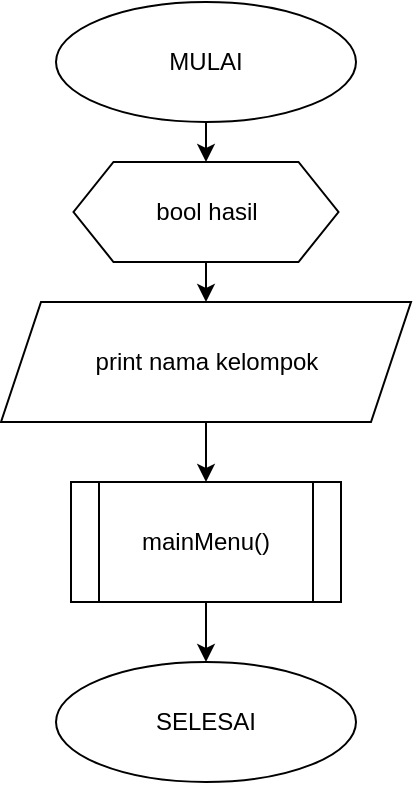 <mxfile version="20.5.3" type="device" pages="7"><diagram id="m4qCxnAmjMOHD_p8iqhK" name="main"><mxGraphModel dx="1447" dy="733" grid="1" gridSize="10" guides="1" tooltips="1" connect="1" arrows="1" fold="1" page="1" pageScale="1" pageWidth="3300" pageHeight="4681" math="0" shadow="0"><root><mxCell id="0"/><mxCell id="1" parent="0"/><mxCell id="7XMIqYnxtsC5tuYfFNtP-9" style="edgeStyle=orthogonalEdgeStyle;rounded=0;orthogonalLoop=1;jettySize=auto;html=1;exitX=0.5;exitY=1;exitDx=0;exitDy=0;entryX=0.5;entryY=0;entryDx=0;entryDy=0;" edge="1" parent="1" source="7XMIqYnxtsC5tuYfFNtP-2" target="7XMIqYnxtsC5tuYfFNtP-8"><mxGeometry relative="1" as="geometry"/></mxCell><mxCell id="7XMIqYnxtsC5tuYfFNtP-2" value="MULAI" style="ellipse;whiteSpace=wrap;html=1;" vertex="1" parent="1"><mxGeometry x="120" y="70" width="150" height="60" as="geometry"/></mxCell><mxCell id="7XMIqYnxtsC5tuYfFNtP-3" style="edgeStyle=orthogonalEdgeStyle;rounded=0;orthogonalLoop=1;jettySize=auto;html=1;exitX=0.5;exitY=1;exitDx=0;exitDy=0;" edge="1" parent="1" source="7XMIqYnxtsC5tuYfFNtP-7" target="7XMIqYnxtsC5tuYfFNtP-5"><mxGeometry relative="1" as="geometry"><mxPoint x="195" y="280" as="sourcePoint"/></mxGeometry></mxCell><mxCell id="7XMIqYnxtsC5tuYfFNtP-4" value="" style="edgeStyle=orthogonalEdgeStyle;rounded=0;orthogonalLoop=1;jettySize=auto;html=1;" edge="1" parent="1" source="7XMIqYnxtsC5tuYfFNtP-5" target="7XMIqYnxtsC5tuYfFNtP-6"><mxGeometry relative="1" as="geometry"/></mxCell><mxCell id="7XMIqYnxtsC5tuYfFNtP-5" value="mainMenu()" style="shape=process;whiteSpace=wrap;html=1;backgroundOutline=1;" vertex="1" parent="1"><mxGeometry x="127.5" y="310" width="135" height="60" as="geometry"/></mxCell><mxCell id="7XMIqYnxtsC5tuYfFNtP-6" value="SELESAI" style="ellipse;whiteSpace=wrap;html=1;" vertex="1" parent="1"><mxGeometry x="120" y="400" width="150" height="60" as="geometry"/></mxCell><mxCell id="7XMIqYnxtsC5tuYfFNtP-7" value="print nama kelompok" style="shape=parallelogram;perimeter=parallelogramPerimeter;whiteSpace=wrap;html=1;fixedSize=1;" vertex="1" parent="1"><mxGeometry x="92.5" y="220" width="205" height="60" as="geometry"/></mxCell><mxCell id="7XMIqYnxtsC5tuYfFNtP-10" style="edgeStyle=orthogonalEdgeStyle;rounded=0;orthogonalLoop=1;jettySize=auto;html=1;exitX=0.5;exitY=1;exitDx=0;exitDy=0;entryX=0.5;entryY=0;entryDx=0;entryDy=0;" edge="1" parent="1" source="7XMIqYnxtsC5tuYfFNtP-8" target="7XMIqYnxtsC5tuYfFNtP-7"><mxGeometry relative="1" as="geometry"/></mxCell><mxCell id="7XMIqYnxtsC5tuYfFNtP-8" value="bool hasil" style="shape=hexagon;perimeter=hexagonPerimeter2;whiteSpace=wrap;html=1;fixedSize=1;" vertex="1" parent="1"><mxGeometry x="128.75" y="150" width="132.5" height="50" as="geometry"/></mxCell></root></mxGraphModel></diagram><diagram id="DWNuMwTIbBCYkpLhnA6A" name="mainMenu"><mxGraphModel dx="1085" dy="550" grid="1" gridSize="10" guides="1" tooltips="1" connect="1" arrows="1" fold="1" page="1" pageScale="1" pageWidth="3300" pageHeight="4681" math="0" shadow="0"><root><mxCell id="0"/><mxCell id="1" parent="0"/><mxCell id="QQ84fX7_zOOAbB67SHs3-1" style="edgeStyle=orthogonalEdgeStyle;rounded=0;orthogonalLoop=1;jettySize=auto;html=1;exitX=0.5;exitY=1;exitDx=0;exitDy=0;entryX=0.5;entryY=0;entryDx=0;entryDy=0;" edge="1" parent="1" source="QQ84fX7_zOOAbB67SHs3-2" target="QQ84fX7_zOOAbB67SHs3-4"><mxGeometry relative="1" as="geometry"/></mxCell><mxCell id="QQ84fX7_zOOAbB67SHs3-2" value="mainMenu" style="ellipse;whiteSpace=wrap;html=1;" vertex="1" parent="1"><mxGeometry x="570" y="350" width="150" height="60" as="geometry"/></mxCell><mxCell id="QQ84fX7_zOOAbB67SHs3-3" style="edgeStyle=orthogonalEdgeStyle;rounded=0;orthogonalLoop=1;jettySize=auto;html=1;exitX=0.5;exitY=1;exitDx=0;exitDy=0;entryX=0.5;entryY=0;entryDx=0;entryDy=0;" edge="1" parent="1" source="QQ84fX7_zOOAbB67SHs3-4" target="QQ84fX7_zOOAbB67SHs3-43"><mxGeometry relative="1" as="geometry"><mxPoint x="645" y="490" as="targetPoint"/></mxGeometry></mxCell><mxCell id="QQ84fX7_zOOAbB67SHs3-4" value="&lt;div&gt;int&amp;nbsp; pilihan,read&lt;br&gt;&lt;/div&gt;&lt;div&gt;char string&lt;br&gt;&lt;/div&gt;" style="shape=hexagon;perimeter=hexagonPerimeter2;whiteSpace=wrap;html=1;fixedSize=1;" vertex="1" parent="1"><mxGeometry x="557.5" y="430" width="175" height="40" as="geometry"/></mxCell><mxCell id="QQ84fX7_zOOAbB67SHs3-5" style="edgeStyle=orthogonalEdgeStyle;rounded=0;orthogonalLoop=1;jettySize=auto;html=1;exitX=0.5;exitY=1;exitDx=0;exitDy=0;entryX=0.5;entryY=0;entryDx=0;entryDy=0;" edge="1" parent="1" source="QQ84fX7_zOOAbB67SHs3-43" target="QQ84fX7_zOOAbB67SHs3-44"><mxGeometry relative="1" as="geometry"><mxPoint x="645" y="530" as="sourcePoint"/><mxPoint x="645" y="560" as="targetPoint"/></mxGeometry></mxCell><mxCell id="QQ84fX7_zOOAbB67SHs3-22" style="edgeStyle=orthogonalEdgeStyle;rounded=0;orthogonalLoop=1;jettySize=auto;html=1;exitX=0;exitY=0.5;exitDx=0;exitDy=0;entryX=0;entryY=0.5;entryDx=0;entryDy=0;endArrow=classic;endFill=1;" edge="1" parent="1" source="QQ84fX7_zOOAbB67SHs3-25" target="QQ84fX7_zOOAbB67SHs3-43"><mxGeometry relative="1" as="geometry"><Array as="points"><mxPoint x="540" y="985"/><mxPoint x="540" y="515"/></Array><mxPoint x="595" y="510" as="targetPoint"/></mxGeometry></mxCell><mxCell id="QQ84fX7_zOOAbB67SHs3-23" value="true" style="edgeLabel;html=1;align=center;verticalAlign=middle;resizable=0;points=[];" vertex="1" connectable="0" parent="QQ84fX7_zOOAbB67SHs3-22"><mxGeometry x="0.025" y="1" relative="1" as="geometry"><mxPoint as="offset"/></mxGeometry></mxCell><mxCell id="QQ84fX7_zOOAbB67SHs3-24" style="edgeStyle=orthogonalEdgeStyle;rounded=0;orthogonalLoop=1;jettySize=auto;html=1;exitX=1;exitY=0.5;exitDx=0;exitDy=0;entryX=0;entryY=0.5;entryDx=0;entryDy=0;" edge="1" parent="1" source="QQ84fX7_zOOAbB67SHs3-25" target="QQ84fX7_zOOAbB67SHs3-27"><mxGeometry relative="1" as="geometry"><mxPoint x="765" y="995" as="targetPoint"/></mxGeometry></mxCell><mxCell id="QQ84fX7_zOOAbB67SHs3-25" value="while read == 1" style="rhombus;whiteSpace=wrap;html=1;" vertex="1" parent="1"><mxGeometry x="570" y="960" width="150" height="50" as="geometry"/></mxCell><mxCell id="QQ84fX7_zOOAbB67SHs3-26" style="edgeStyle=orthogonalEdgeStyle;rounded=0;orthogonalLoop=1;jettySize=auto;html=1;exitX=1;exitY=0.5;exitDx=0;exitDy=0;" edge="1" parent="1" source="QQ84fX7_zOOAbB67SHs3-27" target="QQ84fX7_zOOAbB67SHs3-28"><mxGeometry relative="1" as="geometry"/></mxCell><mxCell id="QQ84fX7_zOOAbB67SHs3-27" value="print terima kasih" style="shape=parallelogram;perimeter=parallelogramPerimeter;whiteSpace=wrap;html=1;fixedSize=1;fontSize=11;" vertex="1" parent="1"><mxGeometry x="745" y="965" width="140" height="40" as="geometry"/></mxCell><mxCell id="QQ84fX7_zOOAbB67SHs3-28" value="SELESAI " style="ellipse;whiteSpace=wrap;html=1;" vertex="1" parent="1"><mxGeometry x="925" y="962.5" width="90" height="45" as="geometry"/></mxCell><mxCell id="QQ84fX7_zOOAbB67SHs3-35" value="" style="edgeStyle=orthogonalEdgeStyle;rounded=0;orthogonalLoop=1;jettySize=auto;html=1;exitX=0.5;exitY=1;exitDx=0;exitDy=0;" edge="1" parent="1" source="QQ84fX7_zOOAbB67SHs3-44" target="QQ84fX7_zOOAbB67SHs3-40"><mxGeometry relative="1" as="geometry"><mxPoint x="645" y="780" as="sourcePoint"/></mxGeometry></mxCell><mxCell id="QQ84fX7_zOOAbB67SHs3-39" value="" style="edgeStyle=orthogonalEdgeStyle;rounded=0;orthogonalLoop=1;jettySize=auto;html=1;endArrow=classic;endFill=1;exitX=0.5;exitY=1;exitDx=0;exitDy=0;" edge="1" parent="1" source="QQ84fX7_zOOAbB67SHs3-49" target="QQ84fX7_zOOAbB67SHs3-42"><mxGeometry relative="1" as="geometry"/></mxCell><mxCell id="QQ84fX7_zOOAbB67SHs3-47" style="edgeStyle=orthogonalEdgeStyle;rounded=0;orthogonalLoop=1;jettySize=auto;html=1;exitX=0.5;exitY=1;exitDx=0;exitDy=0;" edge="1" parent="1" source="QQ84fX7_zOOAbB67SHs3-40" target="QQ84fX7_zOOAbB67SHs3-46"><mxGeometry relative="1" as="geometry"/></mxCell><mxCell id="QQ84fX7_zOOAbB67SHs3-40" value="palindromString()" style="shape=process;whiteSpace=wrap;html=1;backgroundOutline=1;" vertex="1" parent="1"><mxGeometry x="573.75" y="650" width="142.5" height="40" as="geometry"/></mxCell><mxCell id="QQ84fX7_zOOAbB67SHs3-41" style="edgeStyle=orthogonalEdgeStyle;rounded=0;orthogonalLoop=1;jettySize=auto;html=1;exitX=0.5;exitY=1;exitDx=0;exitDy=0;entryX=0.5;entryY=0;entryDx=0;entryDy=0;endArrow=classic;endFill=1;" edge="1" parent="1" source="QQ84fX7_zOOAbB67SHs3-42" target="QQ84fX7_zOOAbB67SHs3-25"><mxGeometry relative="1" as="geometry"/></mxCell><mxCell id="QQ84fX7_zOOAbB67SHs3-42" value="ulang()" style="shape=process;whiteSpace=wrap;html=1;backgroundOutline=1;" vertex="1" parent="1"><mxGeometry x="583.75" y="900" width="120" height="40" as="geometry"/></mxCell><mxCell id="QQ84fX7_zOOAbB67SHs3-43" value="int letterFrequency" style="shape=hexagon;perimeter=hexagonPerimeter2;whiteSpace=wrap;html=1;fixedSize=1;" vertex="1" parent="1"><mxGeometry x="580" y="490" width="130" height="50" as="geometry"/></mxCell><mxCell id="QQ84fX7_zOOAbB67SHs3-44" value="input kata" style="shape=parallelogram;perimeter=parallelogramPerimeter;whiteSpace=wrap;html=1;fixedSize=1;" vertex="1" parent="1"><mxGeometry x="585" y="580" width="120" height="40" as="geometry"/></mxCell><mxCell id="QQ84fX7_zOOAbB67SHs3-50" style="edgeStyle=orthogonalEdgeStyle;rounded=0;orthogonalLoop=1;jettySize=auto;html=1;exitX=0.5;exitY=1;exitDx=0;exitDy=0;entryX=0.5;entryY=0;entryDx=0;entryDy=0;" edge="1" parent="1" source="QQ84fX7_zOOAbB67SHs3-45" target="QQ84fX7_zOOAbB67SHs3-49"><mxGeometry relative="1" as="geometry"/></mxCell><mxCell id="QQ84fX7_zOOAbB67SHs3-45" value="display()" style="shape=process;whiteSpace=wrap;html=1;backgroundOutline=1;" vertex="1" parent="1"><mxGeometry x="573.75" y="770" width="142.5" height="40" as="geometry"/></mxCell><mxCell id="QQ84fX7_zOOAbB67SHs3-48" style="edgeStyle=orthogonalEdgeStyle;rounded=0;orthogonalLoop=1;jettySize=auto;html=1;exitX=0.5;exitY=1;exitDx=0;exitDy=0;entryX=0.5;entryY=0;entryDx=0;entryDy=0;" edge="1" parent="1" source="QQ84fX7_zOOAbB67SHs3-46" target="QQ84fX7_zOOAbB67SHs3-45"><mxGeometry relative="1" as="geometry"/></mxCell><mxCell id="QQ84fX7_zOOAbB67SHs3-46" value="frequency()" style="shape=process;whiteSpace=wrap;html=1;backgroundOutline=1;" vertex="1" parent="1"><mxGeometry x="573.75" y="710" width="142.5" height="40" as="geometry"/></mxCell><mxCell id="QQ84fX7_zOOAbB67SHs3-49" value="print program sukses!" style="shape=parallelogram;perimeter=parallelogramPerimeter;whiteSpace=wrap;html=1;fixedSize=1;fontSize=11;" vertex="1" parent="1"><mxGeometry x="573.75" y="830" width="140" height="40" as="geometry"/></mxCell></root></mxGraphModel></diagram><diagram id="ITVAq3CJmYl3esUvlbvm" name="palindrom"><mxGraphModel dx="1335" dy="677" grid="1" gridSize="10" guides="1" tooltips="1" connect="1" arrows="1" fold="1" page="1" pageScale="1" pageWidth="3300" pageHeight="4681" math="0" shadow="0"><root><mxCell id="0"/><mxCell id="1" parent="0"/><mxCell id="mZUHtoUENQAZB4Vi0F57-3" style="edgeStyle=orthogonalEdgeStyle;rounded=0;orthogonalLoop=1;jettySize=auto;html=1;exitX=0.5;exitY=1;exitDx=0;exitDy=0;entryX=0.5;entryY=0;entryDx=0;entryDy=0;" edge="1" parent="1" source="mZUHtoUENQAZB4Vi0F57-1" target="mZUHtoUENQAZB4Vi0F57-2"><mxGeometry relative="1" as="geometry"/></mxCell><mxCell id="mZUHtoUENQAZB4Vi0F57-1" value="palindrom" style="ellipse;whiteSpace=wrap;html=1;" vertex="1" parent="1"><mxGeometry x="380" y="190" width="110" height="40" as="geometry"/></mxCell><mxCell id="mZUHtoUENQAZB4Vi0F57-5" value="" style="edgeStyle=orthogonalEdgeStyle;rounded=0;orthogonalLoop=1;jettySize=auto;html=1;" edge="1" parent="1" source="mZUHtoUENQAZB4Vi0F57-2" target="mZUHtoUENQAZB4Vi0F57-4"><mxGeometry relative="1" as="geometry"/></mxCell><mxCell id="mZUHtoUENQAZB4Vi0F57-2" value="int len, middle, salah" style="shape=hexagon;perimeter=hexagonPerimeter2;whiteSpace=wrap;html=1;fixedSize=1;" vertex="1" parent="1"><mxGeometry x="360" y="250" width="150" height="40" as="geometry"/></mxCell><mxCell id="mZUHtoUENQAZB4Vi0F57-7" style="edgeStyle=orthogonalEdgeStyle;rounded=0;orthogonalLoop=1;jettySize=auto;html=1;exitX=0.5;exitY=1;exitDx=0;exitDy=0;entryX=0.5;entryY=0;entryDx=0;entryDy=0;" edge="1" parent="1" source="mZUHtoUENQAZB4Vi0F57-4" target="mZUHtoUENQAZB4Vi0F57-6"><mxGeometry relative="1" as="geometry"/></mxCell><mxCell id="mZUHtoUENQAZB4Vi0F57-4" value="&lt;div&gt;len = strlen(string)&lt;/div&gt;&lt;div&gt;middle = len / 2&lt;br&gt;&lt;/div&gt;" style="rounded=0;whiteSpace=wrap;html=1;" vertex="1" parent="1"><mxGeometry x="375" y="310" width="120" height="40" as="geometry"/></mxCell><mxCell id="mZUHtoUENQAZB4Vi0F57-8" style="edgeStyle=orthogonalEdgeStyle;rounded=0;orthogonalLoop=1;jettySize=auto;html=1;exitX=0.5;exitY=1;exitDx=0;exitDy=0;entryX=0.5;entryY=0;entryDx=0;entryDy=0;" edge="1" parent="1" source="mZUHtoUENQAZB4Vi0F57-6" target="mZUHtoUENQAZB4Vi0F57-9"><mxGeometry relative="1" as="geometry"><mxPoint x="435" y="490" as="targetPoint"/></mxGeometry></mxCell><mxCell id="mZUHtoUENQAZB4Vi0F57-10" value="true" style="edgeLabel;html=1;align=center;verticalAlign=middle;resizable=0;points=[];" vertex="1" connectable="0" parent="mZUHtoUENQAZB4Vi0F57-8"><mxGeometry x="-0.102" relative="1" as="geometry"><mxPoint as="offset"/></mxGeometry></mxCell><mxCell id="mZUHtoUENQAZB4Vi0F57-27" style="edgeStyle=orthogonalEdgeStyle;rounded=0;orthogonalLoop=1;jettySize=auto;html=1;exitX=0;exitY=0.5;exitDx=0;exitDy=0;entryX=0;entryY=0.5;entryDx=0;entryDy=0;" edge="1" parent="1" source="mZUHtoUENQAZB4Vi0F57-6" target="mZUHtoUENQAZB4Vi0F57-25"><mxGeometry relative="1" as="geometry"><Array as="points"><mxPoint x="310" y="405"/><mxPoint x="310" y="650"/></Array></mxGeometry></mxCell><mxCell id="mZUHtoUENQAZB4Vi0F57-29" value="false" style="edgeLabel;html=1;align=center;verticalAlign=middle;resizable=0;points=[];" vertex="1" connectable="0" parent="mZUHtoUENQAZB4Vi0F57-27"><mxGeometry x="-0.613" relative="1" as="geometry"><mxPoint as="offset"/></mxGeometry></mxCell><mxCell id="mZUHtoUENQAZB4Vi0F57-6" value="for(int i = 0; i &amp;lt; strlen(string);i++)" style="rhombus;whiteSpace=wrap;html=1;" vertex="1" parent="1"><mxGeometry x="326.25" y="370" width="217.5" height="70" as="geometry"/></mxCell><mxCell id="mZUHtoUENQAZB4Vi0F57-12" value="" style="edgeStyle=orthogonalEdgeStyle;rounded=0;orthogonalLoop=1;jettySize=auto;html=1;" edge="1" parent="1" source="mZUHtoUENQAZB4Vi0F57-9" target="mZUHtoUENQAZB4Vi0F57-11"><mxGeometry relative="1" as="geometry"/></mxCell><mxCell id="mZUHtoUENQAZB4Vi0F57-24" value="no" style="edgeLabel;html=1;align=center;verticalAlign=middle;resizable=0;points=[];" vertex="1" connectable="0" parent="mZUHtoUENQAZB4Vi0F57-12"><mxGeometry x="-0.033" relative="1" as="geometry"><mxPoint as="offset"/></mxGeometry></mxCell><mxCell id="mZUHtoUENQAZB4Vi0F57-28" style="edgeStyle=orthogonalEdgeStyle;rounded=0;orthogonalLoop=1;jettySize=auto;html=1;exitX=0;exitY=0.5;exitDx=0;exitDy=0;entryX=0;entryY=0.5;entryDx=0;entryDy=0;" edge="1" parent="1" source="mZUHtoUENQAZB4Vi0F57-9" target="mZUHtoUENQAZB4Vi0F57-25"><mxGeometry relative="1" as="geometry"><Array as="points"><mxPoint x="310" y="490"/><mxPoint x="310" y="650"/></Array></mxGeometry></mxCell><mxCell id="mZUHtoUENQAZB4Vi0F57-30" value="yes" style="edgeLabel;html=1;align=center;verticalAlign=middle;resizable=0;points=[];" vertex="1" connectable="0" parent="mZUHtoUENQAZB4Vi0F57-28"><mxGeometry x="-0.8" y="-2" relative="1" as="geometry"><mxPoint as="offset"/></mxGeometry></mxCell><mxCell id="mZUHtoUENQAZB4Vi0F57-9" value="&amp;nbsp;if( i == middle-1)" style="rhombus;whiteSpace=wrap;html=1;" vertex="1" parent="1"><mxGeometry x="356.25" y="470" width="153.75" height="40" as="geometry"/></mxCell><mxCell id="mZUHtoUENQAZB4Vi0F57-14" style="edgeStyle=orthogonalEdgeStyle;rounded=0;orthogonalLoop=1;jettySize=auto;html=1;exitX=0.5;exitY=1;exitDx=0;exitDy=0;entryX=0.5;entryY=0;entryDx=0;entryDy=0;" edge="1" parent="1" source="mZUHtoUENQAZB4Vi0F57-11" target="mZUHtoUENQAZB4Vi0F57-13"><mxGeometry relative="1" as="geometry"/></mxCell><mxCell id="mZUHtoUENQAZB4Vi0F57-19" value="yes" style="edgeLabel;html=1;align=center;verticalAlign=middle;resizable=0;points=[];" vertex="1" connectable="0" parent="mZUHtoUENQAZB4Vi0F57-14"><mxGeometry x="-0.227" y="-1" relative="1" as="geometry"><mxPoint as="offset"/></mxGeometry></mxCell><mxCell id="mZUHtoUENQAZB4Vi0F57-18" style="edgeStyle=orthogonalEdgeStyle;rounded=0;orthogonalLoop=1;jettySize=auto;html=1;exitX=1;exitY=0.5;exitDx=0;exitDy=0;entryX=0;entryY=0.5;entryDx=0;entryDy=0;" edge="1" parent="1" source="mZUHtoUENQAZB4Vi0F57-11" target="mZUHtoUENQAZB4Vi0F57-15"><mxGeometry relative="1" as="geometry"><Array as="points"><mxPoint x="790" y="490"/><mxPoint x="790" y="490"/></Array></mxGeometry></mxCell><mxCell id="mZUHtoUENQAZB4Vi0F57-21" value="no" style="edgeLabel;html=1;align=center;verticalAlign=middle;resizable=0;points=[];" vertex="1" connectable="0" parent="mZUHtoUENQAZB4Vi0F57-18"><mxGeometry x="-0.11" relative="1" as="geometry"><mxPoint as="offset"/></mxGeometry></mxCell><mxCell id="mZUHtoUENQAZB4Vi0F57-11" value="if(string[i] != string[len-1])" style="rhombus;whiteSpace=wrap;html=1;" vertex="1" parent="1"><mxGeometry x="570" y="465" width="200" height="50" as="geometry"/></mxCell><mxCell id="mZUHtoUENQAZB4Vi0F57-22" style="edgeStyle=orthogonalEdgeStyle;rounded=0;orthogonalLoop=1;jettySize=auto;html=1;exitX=1;exitY=0.5;exitDx=0;exitDy=0;entryX=0.5;entryY=1;entryDx=0;entryDy=0;" edge="1" parent="1" source="mZUHtoUENQAZB4Vi0F57-13" target="mZUHtoUENQAZB4Vi0F57-15"><mxGeometry relative="1" as="geometry"/></mxCell><mxCell id="mZUHtoUENQAZB4Vi0F57-13" value="salah++" style="rounded=0;whiteSpace=wrap;html=1;" vertex="1" parent="1"><mxGeometry x="625" y="560" width="90" height="30" as="geometry"/></mxCell><mxCell id="mZUHtoUENQAZB4Vi0F57-23" style="edgeStyle=orthogonalEdgeStyle;rounded=0;orthogonalLoop=1;jettySize=auto;html=1;exitX=0.5;exitY=0;exitDx=0;exitDy=0;entryX=1;entryY=0.5;entryDx=0;entryDy=0;" edge="1" parent="1" source="mZUHtoUENQAZB4Vi0F57-15" target="mZUHtoUENQAZB4Vi0F57-6"><mxGeometry relative="1" as="geometry"/></mxCell><mxCell id="mZUHtoUENQAZB4Vi0F57-15" value="len--" style="rounded=0;whiteSpace=wrap;html=1;" vertex="1" parent="1"><mxGeometry x="820" y="475" width="90" height="30" as="geometry"/></mxCell><mxCell id="mZUHtoUENQAZB4Vi0F57-34" style="edgeStyle=orthogonalEdgeStyle;rounded=0;orthogonalLoop=1;jettySize=auto;html=1;exitX=1;exitY=0.5;exitDx=0;exitDy=0;entryX=0;entryY=0.5;entryDx=0;entryDy=0;" edge="1" parent="1" source="mZUHtoUENQAZB4Vi0F57-25" target="mZUHtoUENQAZB4Vi0F57-31"><mxGeometry relative="1" as="geometry"/></mxCell><mxCell id="mZUHtoUENQAZB4Vi0F57-37" value="yes" style="edgeLabel;html=1;align=center;verticalAlign=middle;resizable=0;points=[];" vertex="1" connectable="0" parent="mZUHtoUENQAZB4Vi0F57-34"><mxGeometry x="-0.256" relative="1" as="geometry"><mxPoint as="offset"/></mxGeometry></mxCell><mxCell id="mZUHtoUENQAZB4Vi0F57-35" style="edgeStyle=orthogonalEdgeStyle;rounded=0;orthogonalLoop=1;jettySize=auto;html=1;exitX=0.5;exitY=1;exitDx=0;exitDy=0;entryX=0.5;entryY=0;entryDx=0;entryDy=0;" edge="1" parent="1" source="mZUHtoUENQAZB4Vi0F57-25" target="mZUHtoUENQAZB4Vi0F57-33"><mxGeometry relative="1" as="geometry"/></mxCell><mxCell id="mZUHtoUENQAZB4Vi0F57-36" value="no" style="edgeLabel;html=1;align=center;verticalAlign=middle;resizable=0;points=[];" vertex="1" connectable="0" parent="mZUHtoUENQAZB4Vi0F57-35"><mxGeometry x="-0.146" y="-1" relative="1" as="geometry"><mxPoint as="offset"/></mxGeometry></mxCell><mxCell id="mZUHtoUENQAZB4Vi0F57-25" value="&amp;nbsp;if( salah &amp;gt; 0)" style="rhombus;whiteSpace=wrap;html=1;" vertex="1" parent="1"><mxGeometry x="360" y="630" width="153.75" height="40" as="geometry"/></mxCell><mxCell id="mZUHtoUENQAZB4Vi0F57-39" style="edgeStyle=orthogonalEdgeStyle;rounded=0;orthogonalLoop=1;jettySize=auto;html=1;exitX=0.5;exitY=1;exitDx=0;exitDy=0;entryX=0.5;entryY=0;entryDx=0;entryDy=0;" edge="1" parent="1" source="mZUHtoUENQAZB4Vi0F57-31" target="mZUHtoUENQAZB4Vi0F57-38"><mxGeometry relative="1" as="geometry"/></mxCell><mxCell id="mZUHtoUENQAZB4Vi0F57-31" value="return false" style="rounded=0;whiteSpace=wrap;html=1;" vertex="1" parent="1"><mxGeometry x="570" y="635" width="90" height="30" as="geometry"/></mxCell><mxCell id="mZUHtoUENQAZB4Vi0F57-40" style="edgeStyle=orthogonalEdgeStyle;rounded=0;orthogonalLoop=1;jettySize=auto;html=1;exitX=1;exitY=0.5;exitDx=0;exitDy=0;entryX=0;entryY=0.5;entryDx=0;entryDy=0;" edge="1" parent="1" source="mZUHtoUENQAZB4Vi0F57-33" target="mZUHtoUENQAZB4Vi0F57-38"><mxGeometry relative="1" as="geometry"/></mxCell><mxCell id="mZUHtoUENQAZB4Vi0F57-33" value="return true" style="rounded=0;whiteSpace=wrap;html=1;" vertex="1" parent="1"><mxGeometry x="390" y="700" width="90" height="30" as="geometry"/></mxCell><mxCell id="mZUHtoUENQAZB4Vi0F57-38" value="SELESAI" style="ellipse;whiteSpace=wrap;html=1;" vertex="1" parent="1"><mxGeometry x="555" y="685" width="120" height="60" as="geometry"/></mxCell></root></mxGraphModel></diagram><diagram id="AdEKka-L2JsjJEtl2ODl" name="frequency"><mxGraphModel dx="1736" dy="880" grid="1" gridSize="10" guides="1" tooltips="1" connect="1" arrows="1" fold="1" page="1" pageScale="1" pageWidth="3300" pageHeight="4681" math="0" shadow="0"><root><mxCell id="0"/><mxCell id="1" parent="0"/><mxCell id="my4TujA3PvRE1ASy6sh6-2" style="edgeStyle=orthogonalEdgeStyle;rounded=0;orthogonalLoop=1;jettySize=auto;html=1;exitX=0.5;exitY=1;exitDx=0;exitDy=0;entryX=0.5;entryY=0;entryDx=0;entryDy=0;" edge="1" parent="1" source="C00mOvwvaJNICdt5SJk8-1" target="my4TujA3PvRE1ASy6sh6-1"><mxGeometry relative="1" as="geometry"/></mxCell><mxCell id="C00mOvwvaJNICdt5SJk8-1" value="frequency" style="ellipse;whiteSpace=wrap;html=1;" vertex="1" parent="1"><mxGeometry x="340" y="80" width="130" height="50" as="geometry"/></mxCell><mxCell id="my4TujA3PvRE1ASy6sh6-4" style="edgeStyle=orthogonalEdgeStyle;rounded=0;orthogonalLoop=1;jettySize=auto;html=1;exitX=0.5;exitY=1;exitDx=0;exitDy=0;entryX=0.5;entryY=0;entryDx=0;entryDy=0;" edge="1" parent="1" source="my4TujA3PvRE1ASy6sh6-1" target="my4TujA3PvRE1ASy6sh6-3"><mxGeometry relative="1" as="geometry"/></mxCell><mxCell id="my4TujA3PvRE1ASy6sh6-1" value="&lt;div&gt;char c&lt;/div&gt;&lt;div&gt;int len, whitespace&lt;br&gt;&lt;/div&gt;" style="shape=hexagon;perimeter=hexagonPerimeter2;whiteSpace=wrap;html=1;fixedSize=1;" vertex="1" parent="1"><mxGeometry x="345" y="150" width="120" height="60" as="geometry"/></mxCell><mxCell id="my4TujA3PvRE1ASy6sh6-6" value="" style="edgeStyle=orthogonalEdgeStyle;rounded=0;orthogonalLoop=1;jettySize=auto;html=1;" edge="1" parent="1" source="my4TujA3PvRE1ASy6sh6-3" target="my4TujA3PvRE1ASy6sh6-5"><mxGeometry relative="1" as="geometry"/></mxCell><mxCell id="my4TujA3PvRE1ASy6sh6-3" value="&lt;div&gt;len = strlen(string)&lt;/div&gt;" style="rounded=0;whiteSpace=wrap;html=1;" vertex="1" parent="1"><mxGeometry x="345" y="230" width="125" height="30" as="geometry"/></mxCell><mxCell id="my4TujA3PvRE1ASy6sh6-8" value="" style="edgeStyle=orthogonalEdgeStyle;rounded=0;orthogonalLoop=1;jettySize=auto;html=1;entryX=1;entryY=0.5;entryDx=0;entryDy=0;exitX=1;exitY=0.5;exitDx=0;exitDy=0;" edge="1" parent="1" source="my4TujA3PvRE1ASy6sh6-5" target="my4TujA3PvRE1ASy6sh6-27"><mxGeometry relative="1" as="geometry"><mxPoint x="519.966" y="305.059" as="targetPoint"/><Array as="points"><mxPoint x="780" y="305"/><mxPoint x="780" y="728"/></Array></mxGeometry></mxCell><mxCell id="my4TujA3PvRE1ASy6sh6-9" value="yes" style="edgeLabel;html=1;align=center;verticalAlign=middle;resizable=0;points=[];" vertex="1" connectable="0" parent="my4TujA3PvRE1ASy6sh6-8"><mxGeometry x="0.101" relative="1" as="geometry"><mxPoint x="-262" y="-273" as="offset"/></mxGeometry></mxCell><mxCell id="my4TujA3PvRE1ASy6sh6-11" style="edgeStyle=orthogonalEdgeStyle;rounded=0;orthogonalLoop=1;jettySize=auto;html=1;exitX=0.5;exitY=1;exitDx=0;exitDy=0;entryX=0.5;entryY=0;entryDx=0;entryDy=0;" edge="1" parent="1" source="my4TujA3PvRE1ASy6sh6-5" target="my4TujA3PvRE1ASy6sh6-10"><mxGeometry relative="1" as="geometry"/></mxCell><mxCell id="my4TujA3PvRE1ASy6sh6-12" value="no" style="edgeLabel;html=1;align=center;verticalAlign=middle;resizable=0;points=[];" vertex="1" connectable="0" parent="my4TujA3PvRE1ASy6sh6-11"><mxGeometry x="-0.222" relative="1" as="geometry"><mxPoint as="offset"/></mxGeometry></mxCell><mxCell id="my4TujA3PvRE1ASy6sh6-5" value="if (len&amp;lt; 2)" style="rhombus;whiteSpace=wrap;html=1;rounded=0;" vertex="1" parent="1"><mxGeometry x="345" y="280" width="133.75" height="50" as="geometry"/></mxCell><mxCell id="my4TujA3PvRE1ASy6sh6-14" style="edgeStyle=orthogonalEdgeStyle;rounded=0;orthogonalLoop=1;jettySize=auto;html=1;exitX=0.5;exitY=1;exitDx=0;exitDy=0;" edge="1" parent="1" source="my4TujA3PvRE1ASy6sh6-10" target="my4TujA3PvRE1ASy6sh6-13"><mxGeometry relative="1" as="geometry"><Array as="points"><mxPoint x="412" y="420"/><mxPoint x="412" y="420"/></Array></mxGeometry></mxCell><mxCell id="my4TujA3PvRE1ASy6sh6-15" value="true" style="edgeLabel;html=1;align=center;verticalAlign=middle;resizable=0;points=[];" vertex="1" connectable="0" parent="my4TujA3PvRE1ASy6sh6-14"><mxGeometry x="-0.065" relative="1" as="geometry"><mxPoint as="offset"/></mxGeometry></mxCell><mxCell id="my4TujA3PvRE1ASy6sh6-36" style="edgeStyle=orthogonalEdgeStyle;rounded=0;orthogonalLoop=1;jettySize=auto;html=1;exitX=0;exitY=0.5;exitDx=0;exitDy=0;entryX=0.5;entryY=0;entryDx=0;entryDy=0;" edge="1" parent="1" source="my4TujA3PvRE1ASy6sh6-10" target="my4TujA3PvRE1ASy6sh6-32"><mxGeometry relative="1" as="geometry"/></mxCell><mxCell id="my4TujA3PvRE1ASy6sh6-10" value="for(int i = 0; i &amp;lt; len; i++)" style="rhombus;whiteSpace=wrap;html=1;rounded=0;" vertex="1" parent="1"><mxGeometry x="320.94" y="360" width="181.87" height="50" as="geometry"/></mxCell><mxCell id="my4TujA3PvRE1ASy6sh6-16" style="edgeStyle=orthogonalEdgeStyle;rounded=0;orthogonalLoop=1;jettySize=auto;html=1;exitX=0.5;exitY=1;exitDx=0;exitDy=0;entryX=0.5;entryY=0;entryDx=0;entryDy=0;" edge="1" parent="1" source="my4TujA3PvRE1ASy6sh6-13" target="my4TujA3PvRE1ASy6sh6-21"><mxGeometry relative="1" as="geometry"><mxPoint x="412.034" y="560" as="targetPoint"/></mxGeometry></mxCell><mxCell id="my4TujA3PvRE1ASy6sh6-17" value="no" style="edgeLabel;html=1;align=center;verticalAlign=middle;resizable=0;points=[];" vertex="1" connectable="0" parent="my4TujA3PvRE1ASy6sh6-16"><mxGeometry x="-0.271" y="-1" relative="1" as="geometry"><mxPoint as="offset"/></mxGeometry></mxCell><mxCell id="my4TujA3PvRE1ASy6sh6-19" style="edgeStyle=orthogonalEdgeStyle;rounded=0;orthogonalLoop=1;jettySize=auto;html=1;exitX=1;exitY=0.5;exitDx=0;exitDy=0;" edge="1" parent="1" source="my4TujA3PvRE1ASy6sh6-13" target="my4TujA3PvRE1ASy6sh6-18"><mxGeometry relative="1" as="geometry"/></mxCell><mxCell id="my4TujA3PvRE1ASy6sh6-20" value="yes" style="edgeLabel;html=1;align=center;verticalAlign=middle;resizable=0;points=[];" vertex="1" connectable="0" parent="my4TujA3PvRE1ASy6sh6-19"><mxGeometry x="-0.417" y="1" relative="1" as="geometry"><mxPoint x="11" y="1" as="offset"/></mxGeometry></mxCell><mxCell id="my4TujA3PvRE1ASy6sh6-13" value="&lt;div&gt;if((int)string[i] == 32 || (int)string[i] == 10&lt;/div&gt;&lt;div&gt;|| (int)string[i] == 9 )&lt;/div&gt;" style="rhombus;whiteSpace=wrap;html=1;rounded=0;" vertex="1" parent="1"><mxGeometry x="247.34" y="440" width="329.06" height="70" as="geometry"/></mxCell><mxCell id="my4TujA3PvRE1ASy6sh6-23" style="edgeStyle=orthogonalEdgeStyle;rounded=0;orthogonalLoop=1;jettySize=auto;html=1;exitX=0.5;exitY=1;exitDx=0;exitDy=0;entryX=1;entryY=0.5;entryDx=0;entryDy=0;" edge="1" parent="1" source="my4TujA3PvRE1ASy6sh6-18" target="my4TujA3PvRE1ASy6sh6-21"><mxGeometry relative="1" as="geometry"/></mxCell><mxCell id="my4TujA3PvRE1ASy6sh6-18" value="whitespace++" style="rounded=0;whiteSpace=wrap;html=1;" vertex="1" parent="1"><mxGeometry x="610" y="456.25" width="120" height="37.5" as="geometry"/></mxCell><mxCell id="my4TujA3PvRE1ASy6sh6-25" style="edgeStyle=orthogonalEdgeStyle;rounded=0;orthogonalLoop=1;jettySize=auto;html=1;exitX=0.5;exitY=1;exitDx=0;exitDy=0;entryX=0.5;entryY=0;entryDx=0;entryDy=0;" edge="1" parent="1" source="my4TujA3PvRE1ASy6sh6-21" target="my4TujA3PvRE1ASy6sh6-24"><mxGeometry relative="1" as="geometry"/></mxCell><mxCell id="my4TujA3PvRE1ASy6sh6-21" value="c = tolower(string[i])" style="rounded=0;whiteSpace=wrap;html=1;" vertex="1" parent="1"><mxGeometry x="351.88" y="540" width="120" height="37.5" as="geometry"/></mxCell><mxCell id="my4TujA3PvRE1ASy6sh6-26" style="edgeStyle=orthogonalEdgeStyle;rounded=0;orthogonalLoop=1;jettySize=auto;html=1;exitX=0.5;exitY=1;exitDx=0;exitDy=0;entryX=0.5;entryY=0;entryDx=0;entryDy=0;" edge="1" parent="1" source="my4TujA3PvRE1ASy6sh6-24" target="my4TujA3PvRE1ASy6sh6-27"><mxGeometry relative="1" as="geometry"><mxPoint x="412.034" y="700" as="targetPoint"/></mxGeometry></mxCell><mxCell id="my4TujA3PvRE1ASy6sh6-31" value="no" style="edgeLabel;html=1;align=center;verticalAlign=middle;resizable=0;points=[];" vertex="1" connectable="0" parent="my4TujA3PvRE1ASy6sh6-26"><mxGeometry x="-0.35" relative="1" as="geometry"><mxPoint as="offset"/></mxGeometry></mxCell><mxCell id="my4TujA3PvRE1ASy6sh6-29" style="edgeStyle=orthogonalEdgeStyle;rounded=0;orthogonalLoop=1;jettySize=auto;html=1;exitX=1;exitY=0.5;exitDx=0;exitDy=0;entryX=0;entryY=0.5;entryDx=0;entryDy=0;" edge="1" parent="1" source="my4TujA3PvRE1ASy6sh6-24" target="my4TujA3PvRE1ASy6sh6-28"><mxGeometry relative="1" as="geometry"><Array as="points"><mxPoint x="530" y="635"/><mxPoint x="530" y="635"/></Array></mxGeometry></mxCell><mxCell id="my4TujA3PvRE1ASy6sh6-30" value="yes" style="edgeLabel;html=1;align=center;verticalAlign=middle;resizable=0;points=[];" vertex="1" connectable="0" parent="my4TujA3PvRE1ASy6sh6-29"><mxGeometry x="0.23" y="-1" relative="1" as="geometry"><mxPoint x="-4" y="-1" as="offset"/></mxGeometry></mxCell><mxCell id="my4TujA3PvRE1ASy6sh6-24" value="if( (int)c &amp;gt;= 97 &amp;amp;&amp;amp; (int)c &amp;lt;= 122)" style="rhombus;whiteSpace=wrap;html=1;rounded=0;" vertex="1" parent="1"><mxGeometry x="305.54" y="600" width="212.66" height="70" as="geometry"/></mxCell><mxCell id="AU5b11dCafliaHmpLcF3-4" style="edgeStyle=orthogonalEdgeStyle;rounded=0;orthogonalLoop=1;jettySize=auto;html=1;exitX=0.5;exitY=1;exitDx=0;exitDy=0;" edge="1" parent="1" source="my4TujA3PvRE1ASy6sh6-27" target="AU5b11dCafliaHmpLcF3-3"><mxGeometry relative="1" as="geometry"/></mxCell><mxCell id="my4TujA3PvRE1ASy6sh6-27" value="input salah" style="shape=parallelogram;perimeter=parallelogramPerimeter;whiteSpace=wrap;html=1;fixedSize=1;rounded=0;" vertex="1" parent="1"><mxGeometry x="351.88" y="710" width="120" height="35" as="geometry"/></mxCell><mxCell id="my4TujA3PvRE1ASy6sh6-33" value="" style="edgeStyle=orthogonalEdgeStyle;rounded=0;orthogonalLoop=1;jettySize=auto;html=1;entryX=1;entryY=0.5;entryDx=0;entryDy=0;" edge="1" parent="1" source="my4TujA3PvRE1ASy6sh6-28" target="my4TujA3PvRE1ASy6sh6-10"><mxGeometry relative="1" as="geometry"><Array as="points"><mxPoint x="750" y="635"/><mxPoint x="750" y="385"/></Array></mxGeometry></mxCell><mxCell id="my4TujA3PvRE1ASy6sh6-28" value="frequency[c-97]++" style="rounded=0;whiteSpace=wrap;html=1;" vertex="1" parent="1"><mxGeometry x="560" y="616.25" width="120" height="37.5" as="geometry"/></mxCell><mxCell id="AU5b11dCafliaHmpLcF3-1" style="edgeStyle=orthogonalEdgeStyle;rounded=0;orthogonalLoop=1;jettySize=auto;html=1;exitX=0.5;exitY=1;exitDx=0;exitDy=0;entryX=0;entryY=0.5;entryDx=0;entryDy=0;" edge="1" parent="1" source="my4TujA3PvRE1ASy6sh6-32" target="my4TujA3PvRE1ASy6sh6-27"><mxGeometry relative="1" as="geometry"><Array as="points"><mxPoint x="195" y="728"/></Array></mxGeometry></mxCell><mxCell id="AU5b11dCafliaHmpLcF3-2" value="yes" style="edgeLabel;html=1;align=center;verticalAlign=middle;resizable=0;points=[];" vertex="1" connectable="0" parent="AU5b11dCafliaHmpLcF3-1"><mxGeometry x="-0.831" y="-1" relative="1" as="geometry"><mxPoint as="offset"/></mxGeometry></mxCell><mxCell id="AU5b11dCafliaHmpLcF3-5" style="edgeStyle=orthogonalEdgeStyle;rounded=0;orthogonalLoop=1;jettySize=auto;html=1;exitX=0;exitY=0.5;exitDx=0;exitDy=0;entryX=0;entryY=0.5;entryDx=0;entryDy=0;" edge="1" parent="1"><mxGeometry relative="1" as="geometry"><mxPoint x="119.96" y="630" as="sourcePoint"/><mxPoint x="346.83" y="805" as="targetPoint"/><Array as="points"><mxPoint x="99.96" y="630"/><mxPoint x="99.96" y="802"/><mxPoint x="346.96" y="802"/></Array></mxGeometry></mxCell><mxCell id="AU5b11dCafliaHmpLcF3-7" value="no" style="edgeLabel;html=1;align=center;verticalAlign=middle;resizable=0;points=[];" vertex="1" connectable="0" parent="AU5b11dCafliaHmpLcF3-5"><mxGeometry x="-0.922" relative="1" as="geometry"><mxPoint x="6" y="-1" as="offset"/></mxGeometry></mxCell><mxCell id="my4TujA3PvRE1ASy6sh6-32" value="if (whitespace &amp;gt; 0)" style="rhombus;whiteSpace=wrap;html=1;rounded=0;" vertex="1" parent="1"><mxGeometry x="120" y="610" width="150" height="50" as="geometry"/></mxCell><mxCell id="AU5b11dCafliaHmpLcF3-3" value="SELESAI" style="ellipse;whiteSpace=wrap;html=1;" vertex="1" parent="1"><mxGeometry x="346.87" y="780" width="130" height="60" as="geometry"/></mxCell></root></mxGraphModel></diagram><diagram id="lgmP6rORthunv1BLUtoo" name="display"><mxGraphModel dx="1929" dy="978" grid="1" gridSize="10" guides="1" tooltips="1" connect="1" arrows="1" fold="1" page="1" pageScale="1" pageWidth="3300" pageHeight="4681" math="0" shadow="0"><root><mxCell id="0"/><mxCell id="1" parent="0"/><mxCell id="6cXXHvewpLB1AfiERdXW-3" style="edgeStyle=orthogonalEdgeStyle;rounded=0;orthogonalLoop=1;jettySize=auto;html=1;exitX=0.5;exitY=1;exitDx=0;exitDy=0;entryX=0.5;entryY=0;entryDx=0;entryDy=0;" edge="1" parent="1" source="6cXXHvewpLB1AfiERdXW-1" target="6cXXHvewpLB1AfiERdXW-2"><mxGeometry relative="1" as="geometry"/></mxCell><mxCell id="6cXXHvewpLB1AfiERdXW-1" value="display" style="ellipse;whiteSpace=wrap;html=1;" vertex="1" parent="1"><mxGeometry x="340" y="130" width="120" height="50" as="geometry"/></mxCell><mxCell id="6cXXHvewpLB1AfiERdXW-5" style="edgeStyle=orthogonalEdgeStyle;rounded=0;orthogonalLoop=1;jettySize=auto;html=1;exitX=0.5;exitY=1;exitDx=0;exitDy=0;" edge="1" parent="1" source="6cXXHvewpLB1AfiERdXW-2" target="6cXXHvewpLB1AfiERdXW-4"><mxGeometry relative="1" as="geometry"/></mxCell><mxCell id="6cXXHvewpLB1AfiERdXW-2" value="&lt;div&gt;int len, redundansi&lt;/div&gt;&lt;div&gt;char a&lt;br&gt;&lt;/div&gt;" style="shape=hexagon;perimeter=hexagonPerimeter2;whiteSpace=wrap;html=1;fixedSize=1;" vertex="1" parent="1"><mxGeometry x="330" y="200" width="140" height="40" as="geometry"/></mxCell><mxCell id="6cXXHvewpLB1AfiERdXW-7" value="" style="edgeStyle=orthogonalEdgeStyle;rounded=0;orthogonalLoop=1;jettySize=auto;html=1;exitX=0.502;exitY=0.832;exitDx=0;exitDy=0;exitPerimeter=0;" edge="1" parent="1" source="6cXXHvewpLB1AfiERdXW-4" target="6cXXHvewpLB1AfiERdXW-6"><mxGeometry relative="1" as="geometry"/></mxCell><mxCell id="6cXXHvewpLB1AfiERdXW-4" value="kamuskata.txt" style="shape=document;whiteSpace=wrap;html=1;boundedLbl=1;" vertex="1" parent="1"><mxGeometry x="340" y="270" width="120" height="50" as="geometry"/></mxCell><mxCell id="6cXXHvewpLB1AfiERdXW-9" value="" style="edgeStyle=orthogonalEdgeStyle;rounded=0;orthogonalLoop=1;jettySize=auto;html=1;" edge="1" parent="1" source="6cXXHvewpLB1AfiERdXW-6" target="6cXXHvewpLB1AfiERdXW-8"><mxGeometry relative="1" as="geometry"/></mxCell><mxCell id="6cXXHvewpLB1AfiERdXW-6" value="write string(len)" style="shape=parallelogram;perimeter=parallelogramPerimeter;whiteSpace=wrap;html=1;fixedSize=1;" vertex="1" parent="1"><mxGeometry x="330" y="340" width="140" height="40" as="geometry"/></mxCell><mxCell id="6cXXHvewpLB1AfiERdXW-12" value="" style="edgeStyle=orthogonalEdgeStyle;rounded=0;orthogonalLoop=1;jettySize=auto;html=1;" edge="1" parent="1" source="6cXXHvewpLB1AfiERdXW-8" target="6cXXHvewpLB1AfiERdXW-11"><mxGeometry relative="1" as="geometry"><Array as="points"><mxPoint x="400" y="490"/><mxPoint x="400" y="490"/></Array></mxGeometry></mxCell><mxCell id="6cXXHvewpLB1AfiERdXW-15" value="true" style="edgeLabel;html=1;align=center;verticalAlign=middle;resizable=0;points=[];" vertex="1" connectable="0" parent="6cXXHvewpLB1AfiERdXW-12"><mxGeometry x="-0.134" relative="1" as="geometry"><mxPoint as="offset"/></mxGeometry></mxCell><mxCell id="6cXXHvewpLB1AfiERdXW-37" style="edgeStyle=orthogonalEdgeStyle;rounded=0;orthogonalLoop=1;jettySize=auto;html=1;exitX=0;exitY=0.5;exitDx=0;exitDy=0;entryX=0;entryY=0.5;entryDx=0;entryDy=0;" edge="1" parent="1" source="6cXXHvewpLB1AfiERdXW-8" target="6cXXHvewpLB1AfiERdXW-36"><mxGeometry relative="1" as="geometry"><Array as="points"><mxPoint x="240" y="435"/><mxPoint x="240" y="1060"/></Array></mxGeometry></mxCell><mxCell id="6cXXHvewpLB1AfiERdXW-38" value="false" style="edgeLabel;html=1;align=center;verticalAlign=middle;resizable=0;points=[];" vertex="1" connectable="0" parent="6cXXHvewpLB1AfiERdXW-37"><mxGeometry x="-0.926" relative="1" as="geometry"><mxPoint as="offset"/></mxGeometry></mxCell><mxCell id="6cXXHvewpLB1AfiERdXW-8" value="for(int i = 0; i &amp;lt; len; i++)" style="rhombus;whiteSpace=wrap;html=1;" vertex="1" parent="1"><mxGeometry x="311.25" y="400" width="177.5" height="70" as="geometry"/></mxCell><mxCell id="6cXXHvewpLB1AfiERdXW-14" value="" style="edgeStyle=orthogonalEdgeStyle;rounded=0;orthogonalLoop=1;jettySize=auto;html=1;" edge="1" parent="1" source="6cXXHvewpLB1AfiERdXW-11" target="6cXXHvewpLB1AfiERdXW-13"><mxGeometry relative="1" as="geometry"/></mxCell><mxCell id="6cXXHvewpLB1AfiERdXW-11" value="a[i] = string[i]&lt;br&gt;redundansi = 0" style="whiteSpace=wrap;html=1;" vertex="1" parent="1"><mxGeometry x="340" y="510" width="120" height="50" as="geometry"/></mxCell><mxCell id="6cXXHvewpLB1AfiERdXW-17" style="edgeStyle=orthogonalEdgeStyle;rounded=0;orthogonalLoop=1;jettySize=auto;html=1;exitX=0.5;exitY=1;exitDx=0;exitDy=0;entryX=0.5;entryY=0;entryDx=0;entryDy=0;" edge="1" parent="1" source="6cXXHvewpLB1AfiERdXW-13" target="6cXXHvewpLB1AfiERdXW-16"><mxGeometry relative="1" as="geometry"/></mxCell><mxCell id="6cXXHvewpLB1AfiERdXW-18" value="true" style="edgeLabel;html=1;align=center;verticalAlign=middle;resizable=0;points=[];" vertex="1" connectable="0" parent="6cXXHvewpLB1AfiERdXW-17"><mxGeometry x="-0.096" y="-1" relative="1" as="geometry"><mxPoint as="offset"/></mxGeometry></mxCell><mxCell id="6cXXHvewpLB1AfiERdXW-27" style="edgeStyle=orthogonalEdgeStyle;rounded=0;orthogonalLoop=1;jettySize=auto;html=1;exitX=0;exitY=0.5;exitDx=0;exitDy=0;entryX=0;entryY=0.5;entryDx=0;entryDy=0;" edge="1" parent="1" source="6cXXHvewpLB1AfiERdXW-13" target="6cXXHvewpLB1AfiERdXW-26"><mxGeometry relative="1" as="geometry"/></mxCell><mxCell id="6cXXHvewpLB1AfiERdXW-28" value="false" style="edgeLabel;html=1;align=center;verticalAlign=middle;resizable=0;points=[];" vertex="1" connectable="0" parent="6cXXHvewpLB1AfiERdXW-27"><mxGeometry x="-0.663" y="-2" relative="1" as="geometry"><mxPoint as="offset"/></mxGeometry></mxCell><mxCell id="6cXXHvewpLB1AfiERdXW-13" value="for(int j = 0; j &amp;lt; len; j++)" style="rhombus;whiteSpace=wrap;html=1;" vertex="1" parent="1"><mxGeometry x="311.25" y="590" width="177.5" height="70" as="geometry"/></mxCell><mxCell id="6cXXHvewpLB1AfiERdXW-20" value="" style="edgeStyle=orthogonalEdgeStyle;rounded=0;orthogonalLoop=1;jettySize=auto;html=1;" edge="1" parent="1" source="6cXXHvewpLB1AfiERdXW-16" target="6cXXHvewpLB1AfiERdXW-19"><mxGeometry relative="1" as="geometry"/></mxCell><mxCell id="6cXXHvewpLB1AfiERdXW-23" value="yes" style="edgeLabel;html=1;align=center;verticalAlign=middle;resizable=0;points=[];" vertex="1" connectable="0" parent="6cXXHvewpLB1AfiERdXW-20"><mxGeometry x="-0.233" y="-1" relative="1" as="geometry"><mxPoint as="offset"/></mxGeometry></mxCell><mxCell id="6cXXHvewpLB1AfiERdXW-22" style="edgeStyle=orthogonalEdgeStyle;rounded=0;orthogonalLoop=1;jettySize=auto;html=1;exitX=1;exitY=0.5;exitDx=0;exitDy=0;entryX=1;entryY=0.5;entryDx=0;entryDy=0;" edge="1" parent="1" source="6cXXHvewpLB1AfiERdXW-16" target="6cXXHvewpLB1AfiERdXW-13"><mxGeometry relative="1" as="geometry"><Array as="points"><mxPoint x="509" y="730"/><mxPoint x="509" y="625"/></Array></mxGeometry></mxCell><mxCell id="6cXXHvewpLB1AfiERdXW-25" value="no" style="edgeLabel;html=1;align=center;verticalAlign=middle;resizable=0;points=[];" vertex="1" connectable="0" parent="6cXXHvewpLB1AfiERdXW-22"><mxGeometry x="-0.91" relative="1" as="geometry"><mxPoint x="4" as="offset"/></mxGeometry></mxCell><mxCell id="6cXXHvewpLB1AfiERdXW-16" value="if (a[i] == string[j])" style="rhombus;whiteSpace=wrap;html=1;" vertex="1" parent="1"><mxGeometry x="315.62" y="700" width="168.75" height="60" as="geometry"/></mxCell><mxCell id="6cXXHvewpLB1AfiERdXW-21" style="edgeStyle=orthogonalEdgeStyle;rounded=0;orthogonalLoop=1;jettySize=auto;html=1;exitX=1;exitY=0.5;exitDx=0;exitDy=0;entryX=1;entryY=0.5;entryDx=0;entryDy=0;" edge="1" parent="1" source="6cXXHvewpLB1AfiERdXW-19" target="6cXXHvewpLB1AfiERdXW-13"><mxGeometry relative="1" as="geometry"/></mxCell><mxCell id="6cXXHvewpLB1AfiERdXW-19" value="redundansi++" style="whiteSpace=wrap;html=1;" vertex="1" parent="1"><mxGeometry x="349.99" y="800" width="100.01" height="40" as="geometry"/></mxCell><mxCell id="6cXXHvewpLB1AfiERdXW-29" style="edgeStyle=orthogonalEdgeStyle;rounded=0;orthogonalLoop=1;jettySize=auto;html=1;exitX=1;exitY=0.5;exitDx=0;exitDy=0;entryX=1;entryY=0.5;entryDx=0;entryDy=0;" edge="1" parent="1" source="6cXXHvewpLB1AfiERdXW-26" target="6cXXHvewpLB1AfiERdXW-8"><mxGeometry relative="1" as="geometry"><Array as="points"><mxPoint x="560" y="890"/><mxPoint x="560" y="435"/></Array></mxGeometry></mxCell><mxCell id="6cXXHvewpLB1AfiERdXW-32" value="no" style="edgeLabel;html=1;align=center;verticalAlign=middle;resizable=0;points=[];" vertex="1" connectable="0" parent="6cXXHvewpLB1AfiERdXW-29"><mxGeometry x="-0.947" relative="1" as="geometry"><mxPoint y="1" as="offset"/></mxGeometry></mxCell><mxCell id="6cXXHvewpLB1AfiERdXW-31" style="edgeStyle=orthogonalEdgeStyle;rounded=0;orthogonalLoop=1;jettySize=auto;html=1;exitX=0.5;exitY=1;exitDx=0;exitDy=0;entryX=0.5;entryY=0;entryDx=0;entryDy=0;" edge="1" parent="1" source="6cXXHvewpLB1AfiERdXW-26" target="6cXXHvewpLB1AfiERdXW-30"><mxGeometry relative="1" as="geometry"/></mxCell><mxCell id="6cXXHvewpLB1AfiERdXW-33" value="yes" style="edgeLabel;html=1;align=center;verticalAlign=middle;resizable=0;points=[];" vertex="1" connectable="0" parent="6cXXHvewpLB1AfiERdXW-31"><mxGeometry x="-0.25" relative="1" as="geometry"><mxPoint as="offset"/></mxGeometry></mxCell><mxCell id="6cXXHvewpLB1AfiERdXW-26" value="if(redundansi == 0)" style="rhombus;whiteSpace=wrap;html=1;" vertex="1" parent="1"><mxGeometry x="315.63" y="860" width="168.75" height="60" as="geometry"/></mxCell><mxCell id="6cXXHvewpLB1AfiERdXW-34" style="edgeStyle=orthogonalEdgeStyle;rounded=0;orthogonalLoop=1;jettySize=auto;html=1;exitX=1;exitY=0.5;exitDx=0;exitDy=0;entryX=1;entryY=0.5;entryDx=0;entryDy=0;" edge="1" parent="1" source="6cXXHvewpLB1AfiERdXW-30" target="6cXXHvewpLB1AfiERdXW-8"><mxGeometry relative="1" as="geometry"><Array as="points"><mxPoint x="560" y="980"/><mxPoint x="560" y="435"/></Array></mxGeometry></mxCell><mxCell id="6cXXHvewpLB1AfiERdXW-30" value="write string[i] = frequency[string[i]-97]" style="shape=parallelogram;perimeter=parallelogramPerimeter;whiteSpace=wrap;html=1;fixedSize=1;" vertex="1" parent="1"><mxGeometry x="280" y="960" width="240" height="40" as="geometry"/></mxCell><mxCell id="6cXXHvewpLB1AfiERdXW-41" style="edgeStyle=orthogonalEdgeStyle;rounded=0;orthogonalLoop=1;jettySize=auto;html=1;exitX=1;exitY=0.5;exitDx=0;exitDy=0;entryX=0;entryY=0.5;entryDx=0;entryDy=0;" edge="1" parent="1" source="6cXXHvewpLB1AfiERdXW-36" target="6cXXHvewpLB1AfiERdXW-39"><mxGeometry relative="1" as="geometry"/></mxCell><mxCell id="6cXXHvewpLB1AfiERdXW-43" value="yes" style="edgeLabel;html=1;align=center;verticalAlign=middle;resizable=0;points=[];" vertex="1" connectable="0" parent="6cXXHvewpLB1AfiERdXW-41"><mxGeometry x="-0.073" relative="1" as="geometry"><mxPoint as="offset"/></mxGeometry></mxCell><mxCell id="6cXXHvewpLB1AfiERdXW-42" style="edgeStyle=orthogonalEdgeStyle;rounded=0;orthogonalLoop=1;jettySize=auto;html=1;exitX=0.5;exitY=1;exitDx=0;exitDy=0;" edge="1" parent="1" source="6cXXHvewpLB1AfiERdXW-36" target="6cXXHvewpLB1AfiERdXW-40"><mxGeometry relative="1" as="geometry"/></mxCell><mxCell id="6cXXHvewpLB1AfiERdXW-44" value="no" style="edgeLabel;html=1;align=center;verticalAlign=middle;resizable=0;points=[];" vertex="1" connectable="0" parent="6cXXHvewpLB1AfiERdXW-42"><mxGeometry x="-0.162" relative="1" as="geometry"><mxPoint as="offset"/></mxGeometry></mxCell><mxCell id="6cXXHvewpLB1AfiERdXW-36" value="if ( hasil == true)" style="rhombus;whiteSpace=wrap;html=1;" vertex="1" parent="1"><mxGeometry x="315.62" y="1030" width="168.75" height="60" as="geometry"/></mxCell><mxCell id="6cXXHvewpLB1AfiERdXW-46" style="edgeStyle=orthogonalEdgeStyle;rounded=0;orthogonalLoop=1;jettySize=auto;html=1;exitX=0.5;exitY=1;exitDx=0;exitDy=0;" edge="1" parent="1" source="6cXXHvewpLB1AfiERdXW-39" target="6cXXHvewpLB1AfiERdXW-45"><mxGeometry relative="1" as="geometry"/></mxCell><mxCell id="6cXXHvewpLB1AfiERdXW-39" value="write palindrom" style="shape=parallelogram;perimeter=parallelogramPerimeter;whiteSpace=wrap;html=1;fixedSize=1;" vertex="1" parent="1"><mxGeometry x="530" y="1040" width="140" height="40" as="geometry"/></mxCell><mxCell id="6cXXHvewpLB1AfiERdXW-47" style="edgeStyle=orthogonalEdgeStyle;rounded=0;orthogonalLoop=1;jettySize=auto;html=1;exitX=1;exitY=0.5;exitDx=0;exitDy=0;entryX=0;entryY=0.5;entryDx=0;entryDy=0;" edge="1" parent="1" source="6cXXHvewpLB1AfiERdXW-40" target="6cXXHvewpLB1AfiERdXW-45"><mxGeometry relative="1" as="geometry"/></mxCell><mxCell id="6cXXHvewpLB1AfiERdXW-40" value="write bukan palindrom" style="shape=parallelogram;perimeter=parallelogramPerimeter;whiteSpace=wrap;html=1;fixedSize=1;" vertex="1" parent="1"><mxGeometry x="314.38" y="1130" width="171.25" height="40" as="geometry"/></mxCell><mxCell id="6cXXHvewpLB1AfiERdXW-45" value="SELESAI" style="ellipse;whiteSpace=wrap;html=1;" vertex="1" parent="1"><mxGeometry x="550" y="1120" width="100" height="60" as="geometry"/></mxCell></root></mxGraphModel></diagram><diagram id="Nv0g_L39J2edDFX5POBn" name="ulang"><mxGraphModel dx="1157" dy="587" grid="1" gridSize="10" guides="1" tooltips="1" connect="1" arrows="1" fold="1" page="1" pageScale="1" pageWidth="3300" pageHeight="4681" math="0" shadow="0"><root><mxCell id="0"/><mxCell id="1" parent="0"/><mxCell id="FHwasXHFm9NiuhzInzht-1" style="edgeStyle=orthogonalEdgeStyle;rounded=0;orthogonalLoop=1;jettySize=auto;html=1;exitX=0.5;exitY=1;exitDx=0;exitDy=0;entryX=0.5;entryY=0;entryDx=0;entryDy=0;" edge="1" parent="1" source="FHwasXHFm9NiuhzInzht-2" target="FHwasXHFm9NiuhzInzht-4"><mxGeometry relative="1" as="geometry"/></mxCell><mxCell id="FHwasXHFm9NiuhzInzht-2" value="ulang" style="ellipse;whiteSpace=wrap;html=1;" vertex="1" parent="1"><mxGeometry x="570" y="350" width="150" height="60" as="geometry"/></mxCell><mxCell id="FHwasXHFm9NiuhzInzht-3" style="edgeStyle=orthogonalEdgeStyle;rounded=0;orthogonalLoop=1;jettySize=auto;html=1;exitX=0.5;exitY=1;exitDx=0;exitDy=0;entryX=0.5;entryY=0;entryDx=0;entryDy=0;" edge="1" parent="1" source="FHwasXHFm9NiuhzInzht-4" target="FHwasXHFm9NiuhzInzht-6"><mxGeometry relative="1" as="geometry"/></mxCell><mxCell id="FHwasXHFm9NiuhzInzht-4" value="int&amp;nbsp; pilihan" style="shape=hexagon;perimeter=hexagonPerimeter2;whiteSpace=wrap;html=1;fixedSize=1;" vertex="1" parent="1"><mxGeometry x="585" y="430" width="120" height="40" as="geometry"/></mxCell><mxCell id="FHwasXHFm9NiuhzInzht-5" style="edgeStyle=orthogonalEdgeStyle;rounded=0;orthogonalLoop=1;jettySize=auto;html=1;exitX=0.5;exitY=1;exitDx=0;exitDy=0;entryX=0.5;entryY=0;entryDx=0;entryDy=0;" edge="1" parent="1" source="FHwasXHFm9NiuhzInzht-6" target="FHwasXHFm9NiuhzInzht-8"><mxGeometry relative="1" as="geometry"/></mxCell><mxCell id="FHwasXHFm9NiuhzInzht-6" value="input pilihan" style="shape=parallelogram;perimeter=parallelogramPerimeter;whiteSpace=wrap;html=1;fixedSize=1;" vertex="1" parent="1"><mxGeometry x="585" y="490" width="120" height="40" as="geometry"/></mxCell><mxCell id="FHwasXHFm9NiuhzInzht-7" value="" style="edgeStyle=orthogonalEdgeStyle;rounded=0;orthogonalLoop=1;jettySize=auto;html=1;" edge="1" parent="1" source="FHwasXHFm9NiuhzInzht-8" target="FHwasXHFm9NiuhzInzht-12"><mxGeometry relative="1" as="geometry"/></mxCell><mxCell id="FHwasXHFm9NiuhzInzht-8" value="validasiRange()" style="shape=process;whiteSpace=wrap;html=1;backgroundOutline=1;" vertex="1" parent="1"><mxGeometry x="585" y="550" width="120" height="40" as="geometry"/></mxCell><mxCell id="FHwasXHFm9NiuhzInzht-9" value="" style="edgeStyle=orthogonalEdgeStyle;rounded=0;orthogonalLoop=1;jettySize=auto;html=1;exitX=0.5;exitY=1;exitDx=0;exitDy=0;" edge="1" parent="1" source="FHwasXHFm9NiuhzInzht-12" target="FHwasXHFm9NiuhzInzht-14"><mxGeometry relative="1" as="geometry"><Array as="points"><mxPoint x="645" y="720"/><mxPoint x="480" y="720"/></Array></mxGeometry></mxCell><mxCell id="FHwasXHFm9NiuhzInzht-10" style="edgeStyle=orthogonalEdgeStyle;rounded=0;orthogonalLoop=1;jettySize=auto;html=1;exitX=0.5;exitY=1;exitDx=0;exitDy=0;entryX=0.5;entryY=0;entryDx=0;entryDy=0;" edge="1" parent="1" source="FHwasXHFm9NiuhzInzht-12" target="FHwasXHFm9NiuhzInzht-16"><mxGeometry relative="1" as="geometry"><mxPoint x="645.333" y="750" as="targetPoint"/></mxGeometry></mxCell><mxCell id="FHwasXHFm9NiuhzInzht-11" style="edgeStyle=orthogonalEdgeStyle;rounded=0;orthogonalLoop=1;jettySize=auto;html=1;exitX=0.5;exitY=1;exitDx=0;exitDy=0;entryX=0.5;entryY=0;entryDx=0;entryDy=0;" edge="1" parent="1" source="FHwasXHFm9NiuhzInzht-12" target="FHwasXHFm9NiuhzInzht-18"><mxGeometry relative="1" as="geometry"><Array as="points"><mxPoint x="645" y="720"/><mxPoint x="840" y="720"/></Array></mxGeometry></mxCell><mxCell id="FHwasXHFm9NiuhzInzht-12" value="switch (pilihan)" style="rhombus;whiteSpace=wrap;html=1;" vertex="1" parent="1"><mxGeometry x="585" y="610" width="120" height="60" as="geometry"/></mxCell><mxCell id="FHwasXHFm9NiuhzInzht-13" style="edgeStyle=orthogonalEdgeStyle;rounded=0;orthogonalLoop=1;jettySize=auto;html=1;exitX=0.5;exitY=1;exitDx=0;exitDy=0;entryX=0.5;entryY=0;entryDx=0;entryDy=0;" edge="1" parent="1" source="FHwasXHFm9NiuhzInzht-14" target="FHwasXHFm9NiuhzInzht-24"><mxGeometry relative="1" as="geometry"><mxPoint x="480" y="840" as="targetPoint"/></mxGeometry></mxCell><mxCell id="FHwasXHFm9NiuhzInzht-14" value="case 1" style="rhombus;whiteSpace=wrap;html=1;" vertex="1" parent="1"><mxGeometry x="420" y="750" width="120" height="60" as="geometry"/></mxCell><mxCell id="FHwasXHFm9NiuhzInzht-15" style="edgeStyle=orthogonalEdgeStyle;rounded=0;orthogonalLoop=1;jettySize=auto;html=1;exitX=0.5;exitY=1;exitDx=0;exitDy=0;entryX=0.5;entryY=0;entryDx=0;entryDy=0;" edge="1" parent="1" source="FHwasXHFm9NiuhzInzht-16" target="FHwasXHFm9NiuhzInzht-26"><mxGeometry relative="1" as="geometry"><mxPoint x="645" y="840" as="targetPoint"/></mxGeometry></mxCell><mxCell id="FHwasXHFm9NiuhzInzht-16" value="case 2" style="rhombus;whiteSpace=wrap;html=1;" vertex="1" parent="1"><mxGeometry x="585" y="750" width="120" height="60" as="geometry"/></mxCell><mxCell id="FHwasXHFm9NiuhzInzht-17" style="edgeStyle=orthogonalEdgeStyle;rounded=0;orthogonalLoop=1;jettySize=auto;html=1;exitX=0.5;exitY=1;exitDx=0;exitDy=0;entryX=0.5;entryY=0;entryDx=0;entryDy=0;" edge="1" parent="1" source="FHwasXHFm9NiuhzInzht-18" target="FHwasXHFm9NiuhzInzht-21"><mxGeometry relative="1" as="geometry"/></mxCell><mxCell id="FHwasXHFm9NiuhzInzht-18" value="default" style="rhombus;whiteSpace=wrap;html=1;" vertex="1" parent="1"><mxGeometry x="780" y="750" width="120" height="60" as="geometry"/></mxCell><mxCell id="FHwasXHFm9NiuhzInzht-19" value="ulang()" style="shape=process;whiteSpace=wrap;html=1;backgroundOutline=1;" vertex="1" parent="1"><mxGeometry x="770" y="890" width="140" height="60" as="geometry"/></mxCell><mxCell id="FHwasXHFm9NiuhzInzht-20" style="edgeStyle=orthogonalEdgeStyle;rounded=0;orthogonalLoop=1;jettySize=auto;html=1;entryX=0.5;entryY=0;entryDx=0;entryDy=0;" edge="1" parent="1" source="FHwasXHFm9NiuhzInzht-21" target="FHwasXHFm9NiuhzInzht-19"><mxGeometry relative="1" as="geometry"/></mxCell><mxCell id="FHwasXHFm9NiuhzInzht-21" value="input salah" style="shape=parallelogram;perimeter=parallelogramPerimeter;whiteSpace=wrap;html=1;fixedSize=1;" vertex="1" parent="1"><mxGeometry x="780" y="830" width="120" height="40" as="geometry"/></mxCell><mxCell id="FHwasXHFm9NiuhzInzht-22" value="SELESAI " style="ellipse;whiteSpace=wrap;html=1;" vertex="1" parent="1"><mxGeometry x="520" y="930" width="90" height="45" as="geometry"/></mxCell><mxCell id="FHwasXHFm9NiuhzInzht-23" value="" style="edgeStyle=orthogonalEdgeStyle;rounded=0;orthogonalLoop=1;jettySize=auto;html=1;endArrow=classic;endFill=1;" edge="1" parent="1" source="FHwasXHFm9NiuhzInzht-24" target="FHwasXHFm9NiuhzInzht-22"><mxGeometry relative="1" as="geometry"/></mxCell><mxCell id="FHwasXHFm9NiuhzInzht-24" value="return 1" style="rounded=0;whiteSpace=wrap;html=1;" vertex="1" parent="1"><mxGeometry x="430" y="830" width="100" height="40" as="geometry"/></mxCell><mxCell id="FHwasXHFm9NiuhzInzht-25" style="edgeStyle=orthogonalEdgeStyle;rounded=0;orthogonalLoop=1;jettySize=auto;html=1;entryX=0.5;entryY=0;entryDx=0;entryDy=0;endArrow=classic;endFill=1;" edge="1" parent="1" source="FHwasXHFm9NiuhzInzht-26" target="FHwasXHFm9NiuhzInzht-22"><mxGeometry relative="1" as="geometry"/></mxCell><mxCell id="FHwasXHFm9NiuhzInzht-26" value="Terima kasih" style="shape=parallelogram;perimeter=parallelogramPerimeter;whiteSpace=wrap;html=1;fixedSize=1;" vertex="1" parent="1"><mxGeometry x="585" y="830" width="120" height="40" as="geometry"/></mxCell></root></mxGraphModel></diagram><diagram id="2zS-EuTA_tvsuQtA8eZ4" name="validasi"><mxGraphModel dx="827" dy="419" grid="1" gridSize="10" guides="1" tooltips="1" connect="1" arrows="1" fold="1" page="1" pageScale="1" pageWidth="3300" pageHeight="4681" math="0" shadow="0"><root><mxCell id="0"/><mxCell id="1" parent="0"/><mxCell id="HPRdLnfmIyy56nboLD8W-1" style="edgeStyle=orthogonalEdgeStyle;rounded=0;orthogonalLoop=1;jettySize=auto;html=1;exitX=0.5;exitY=1;exitDx=0;exitDy=0;entryX=0.5;entryY=0;entryDx=0;entryDy=0;" edge="1" parent="1" source="HPRdLnfmIyy56nboLD8W-2" target="HPRdLnfmIyy56nboLD8W-4"><mxGeometry relative="1" as="geometry"/></mxCell><mxCell id="HPRdLnfmIyy56nboLD8W-2" value="validasiRange" style="ellipse;whiteSpace=wrap;html=1;" vertex="1" parent="1"><mxGeometry x="380" y="170" width="120" height="50" as="geometry"/></mxCell><mxCell id="HPRdLnfmIyy56nboLD8W-3" value="" style="edgeStyle=orthogonalEdgeStyle;rounded=0;orthogonalLoop=1;jettySize=auto;html=1;" edge="1" parent="1" source="HPRdLnfmIyy56nboLD8W-4" target="HPRdLnfmIyy56nboLD8W-9"><mxGeometry relative="1" as="geometry"/></mxCell><mxCell id="HPRdLnfmIyy56nboLD8W-4" value="&lt;div&gt;char input,notValid&lt;/div&gt;&lt;div&gt;int valid&lt;br&gt;&lt;/div&gt;" style="shape=hexagon;perimeter=hexagonPerimeter2;whiteSpace=wrap;html=1;fixedSize=1;" vertex="1" parent="1"><mxGeometry x="375" y="240" width="130" height="50" as="geometry"/></mxCell><mxCell id="HPRdLnfmIyy56nboLD8W-5" value="" style="edgeStyle=orthogonalEdgeStyle;rounded=0;orthogonalLoop=1;jettySize=auto;html=1;" edge="1" parent="1" source="HPRdLnfmIyy56nboLD8W-9" target="HPRdLnfmIyy56nboLD8W-11"><mxGeometry relative="1" as="geometry"><Array as="points"><mxPoint x="440" y="430"/><mxPoint x="440" y="430"/></Array></mxGeometry></mxCell><mxCell id="HPRdLnfmIyy56nboLD8W-6" value="yes" style="edgeLabel;html=1;align=center;verticalAlign=middle;resizable=0;points=[];" vertex="1" connectable="0" parent="HPRdLnfmIyy56nboLD8W-5"><mxGeometry x="-0.25" y="-1" relative="1" as="geometry"><mxPoint as="offset"/></mxGeometry></mxCell><mxCell id="HPRdLnfmIyy56nboLD8W-7" value="" style="edgeStyle=orthogonalEdgeStyle;rounded=0;orthogonalLoop=1;jettySize=auto;html=1;" edge="1" parent="1" source="HPRdLnfmIyy56nboLD8W-9" target="HPRdLnfmIyy56nboLD8W-13"><mxGeometry relative="1" as="geometry"/></mxCell><mxCell id="HPRdLnfmIyy56nboLD8W-8" value="no" style="edgeLabel;html=1;align=center;verticalAlign=middle;resizable=0;points=[];" vertex="1" connectable="0" parent="HPRdLnfmIyy56nboLD8W-7"><mxGeometry x="0.186" relative="1" as="geometry"><mxPoint as="offset"/></mxGeometry></mxCell><mxCell id="HPRdLnfmIyy56nboLD8W-9" value="&lt;div&gt;if (sscanf(input, &quot;%d%c&quot;, &amp;amp;valid, &amp;amp;notValid) == 1 &lt;br&gt;&lt;/div&gt;&lt;div&gt;&amp;amp;&amp;amp;&amp;nbsp; valid == 1 || valid == 2)&lt;/div&gt;" style="rhombus;whiteSpace=wrap;html=1;" vertex="1" parent="1"><mxGeometry x="243.75" y="320" width="392.5" height="90" as="geometry"/></mxCell><mxCell id="HPRdLnfmIyy56nboLD8W-10" style="edgeStyle=orthogonalEdgeStyle;rounded=0;orthogonalLoop=1;jettySize=auto;html=1;exitX=0.5;exitY=1;exitDx=0;exitDy=0;entryX=0.5;entryY=0;entryDx=0;entryDy=0;" edge="1" parent="1" source="HPRdLnfmIyy56nboLD8W-11" target="HPRdLnfmIyy56nboLD8W-15"><mxGeometry relative="1" as="geometry"/></mxCell><mxCell id="HPRdLnfmIyy56nboLD8W-11" value="return valid" style="whiteSpace=wrap;html=1;" vertex="1" parent="1"><mxGeometry x="370" y="450" width="140" height="40" as="geometry"/></mxCell><mxCell id="HPRdLnfmIyy56nboLD8W-12" style="edgeStyle=orthogonalEdgeStyle;rounded=0;orthogonalLoop=1;jettySize=auto;html=1;exitX=0.5;exitY=1;exitDx=0;exitDy=0;entryX=0.5;entryY=0;entryDx=0;entryDy=0;" edge="1" parent="1" source="HPRdLnfmIyy56nboLD8W-13" target="HPRdLnfmIyy56nboLD8W-14"><mxGeometry relative="1" as="geometry"><Array as="points"><mxPoint x="730" y="430"/><mxPoint x="730" y="430"/></Array></mxGeometry></mxCell><mxCell id="HPRdLnfmIyy56nboLD8W-13" value="input salah" style="shape=parallelogram;perimeter=parallelogramPerimeter;whiteSpace=wrap;html=1;fixedSize=1;" vertex="1" parent="1"><mxGeometry x="670" y="335" width="120" height="60" as="geometry"/></mxCell><mxCell id="HPRdLnfmIyy56nboLD8W-14" value="validasiRange()" style="shape=process;whiteSpace=wrap;html=1;backgroundOutline=1;" vertex="1" parent="1"><mxGeometry x="670" y="440" width="120" height="50" as="geometry"/></mxCell><mxCell id="HPRdLnfmIyy56nboLD8W-15" value="SELESAI" style="ellipse;whiteSpace=wrap;html=1;" vertex="1" parent="1"><mxGeometry x="380" y="520" width="120" height="40" as="geometry"/></mxCell></root></mxGraphModel></diagram></mxfile>
